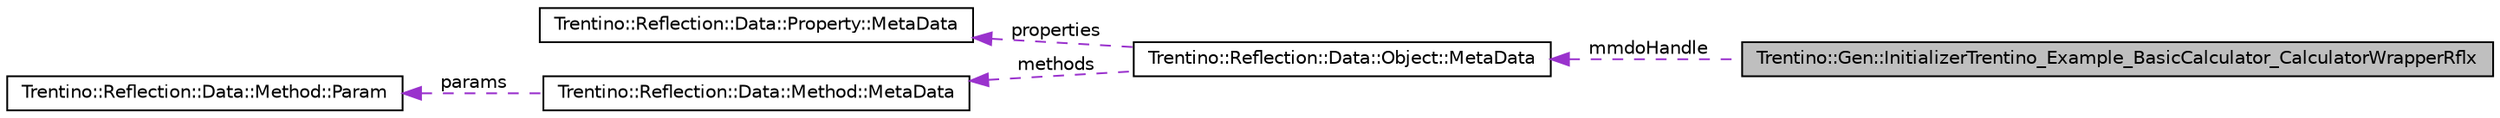 digraph G
{
  edge [fontname="Helvetica",fontsize="10",labelfontname="Helvetica",labelfontsize="10"];
  node [fontname="Helvetica",fontsize="10",shape=record];
  rankdir="LR";
  Node1 [label="Trentino::Gen::InitializerTrentino_Example_BasicCalculator_CalculatorWrapperRflx",height=0.2,width=0.4,color="black", fillcolor="grey75", style="filled" fontcolor="black"];
  Node2 -> Node1 [dir="back",color="darkorchid3",fontsize="10",style="dashed",label=" mmdoHandle" ,fontname="Helvetica"];
  Node2 [label="Trentino::Reflection::Data::Object::MetaData",height=0.2,width=0.4,color="black", fillcolor="white", style="filled",URL="$struct_trentino_1_1_reflection_1_1_data_1_1_object_1_1_meta_data.html",tooltip="MetaData structure is used to hold all relevant information about an object. This is the internal POD..."];
  Node3 -> Node2 [dir="back",color="darkorchid3",fontsize="10",style="dashed",label=" properties" ,fontname="Helvetica"];
  Node3 [label="Trentino::Reflection::Data::Property::MetaData",height=0.2,width=0.4,color="black", fillcolor="white", style="filled",URL="$struct_trentino_1_1_reflection_1_1_data_1_1_property_1_1_meta_data.html",tooltip="MetaData structure is used to hold all relevant information about a property. This is the public POD ..."];
  Node4 -> Node2 [dir="back",color="darkorchid3",fontsize="10",style="dashed",label=" methods" ,fontname="Helvetica"];
  Node4 [label="Trentino::Reflection::Data::Method::MetaData",height=0.2,width=0.4,color="black", fillcolor="white", style="filled",URL="$struct_trentino_1_1_reflection_1_1_data_1_1_method_1_1_meta_data.html",tooltip="MetaData structure is used to hold all relevant information about a method which can be called by Inv..."];
  Node5 -> Node4 [dir="back",color="darkorchid3",fontsize="10",style="dashed",label=" params" ,fontname="Helvetica"];
  Node5 [label="Trentino::Reflection::Data::Method::Param",height=0.2,width=0.4,color="black", fillcolor="white", style="filled",URL="$struct_trentino_1_1_reflection_1_1_data_1_1_method_1_1_param.html"];
}
